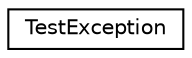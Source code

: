 digraph "Graphical Class Hierarchy"
{
  edge [fontname="Helvetica",fontsize="10",labelfontname="Helvetica",labelfontsize="10"];
  node [fontname="Helvetica",fontsize="10",shape=record];
  rankdir="LR";
  Node0 [label="TestException",height=0.2,width=0.4,color="black", fillcolor="white", style="filled",URL="$struct_test_exception.html"];
}
